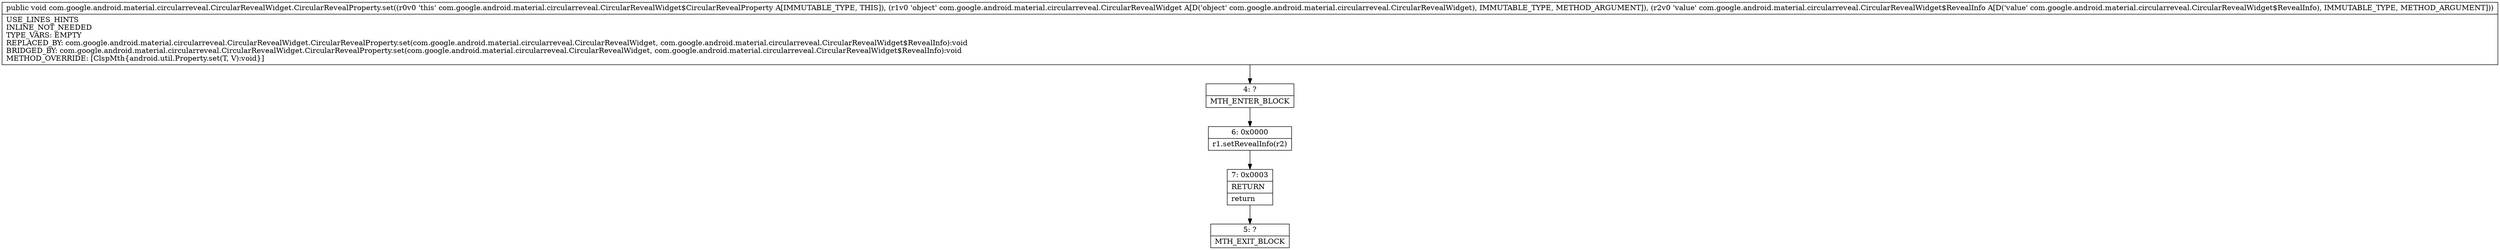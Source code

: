 digraph "CFG forcom.google.android.material.circularreveal.CircularRevealWidget.CircularRevealProperty.set(Lcom\/google\/android\/material\/circularreveal\/CircularRevealWidget;Lcom\/google\/android\/material\/circularreveal\/CircularRevealWidget$RevealInfo;)V" {
Node_4 [shape=record,label="{4\:\ ?|MTH_ENTER_BLOCK\l}"];
Node_6 [shape=record,label="{6\:\ 0x0000|r1.setRevealInfo(r2)\l}"];
Node_7 [shape=record,label="{7\:\ 0x0003|RETURN\l|return\l}"];
Node_5 [shape=record,label="{5\:\ ?|MTH_EXIT_BLOCK\l}"];
MethodNode[shape=record,label="{public void com.google.android.material.circularreveal.CircularRevealWidget.CircularRevealProperty.set((r0v0 'this' com.google.android.material.circularreveal.CircularRevealWidget$CircularRevealProperty A[IMMUTABLE_TYPE, THIS]), (r1v0 'object' com.google.android.material.circularreveal.CircularRevealWidget A[D('object' com.google.android.material.circularreveal.CircularRevealWidget), IMMUTABLE_TYPE, METHOD_ARGUMENT]), (r2v0 'value' com.google.android.material.circularreveal.CircularRevealWidget$RevealInfo A[D('value' com.google.android.material.circularreveal.CircularRevealWidget$RevealInfo), IMMUTABLE_TYPE, METHOD_ARGUMENT]))  | USE_LINES_HINTS\lINLINE_NOT_NEEDED\lTYPE_VARS: EMPTY\lREPLACED_BY: com.google.android.material.circularreveal.CircularRevealWidget.CircularRevealProperty.set(com.google.android.material.circularreveal.CircularRevealWidget, com.google.android.material.circularreveal.CircularRevealWidget$RevealInfo):void\lBRIDGED_BY: com.google.android.material.circularreveal.CircularRevealWidget.CircularRevealProperty.set(com.google.android.material.circularreveal.CircularRevealWidget, com.google.android.material.circularreveal.CircularRevealWidget$RevealInfo):void\lMETHOD_OVERRIDE: [ClspMth\{android.util.Property.set(T, V):void\}]\l}"];
MethodNode -> Node_4;Node_4 -> Node_6;
Node_6 -> Node_7;
Node_7 -> Node_5;
}

